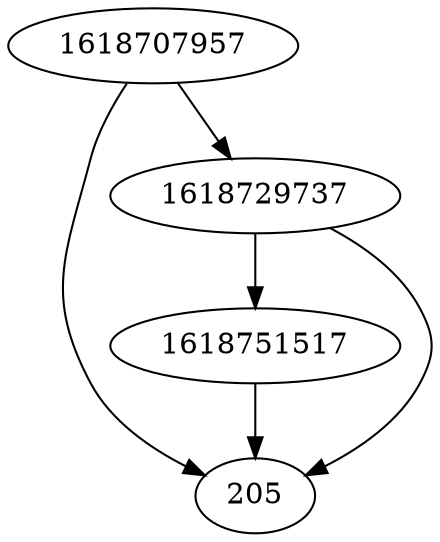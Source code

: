 strict digraph  {
1618707957;
1618751517;
205;
1618729737;
1618707957 -> 205;
1618707957 -> 1618729737;
1618751517 -> 205;
1618729737 -> 205;
1618729737 -> 1618751517;
}
